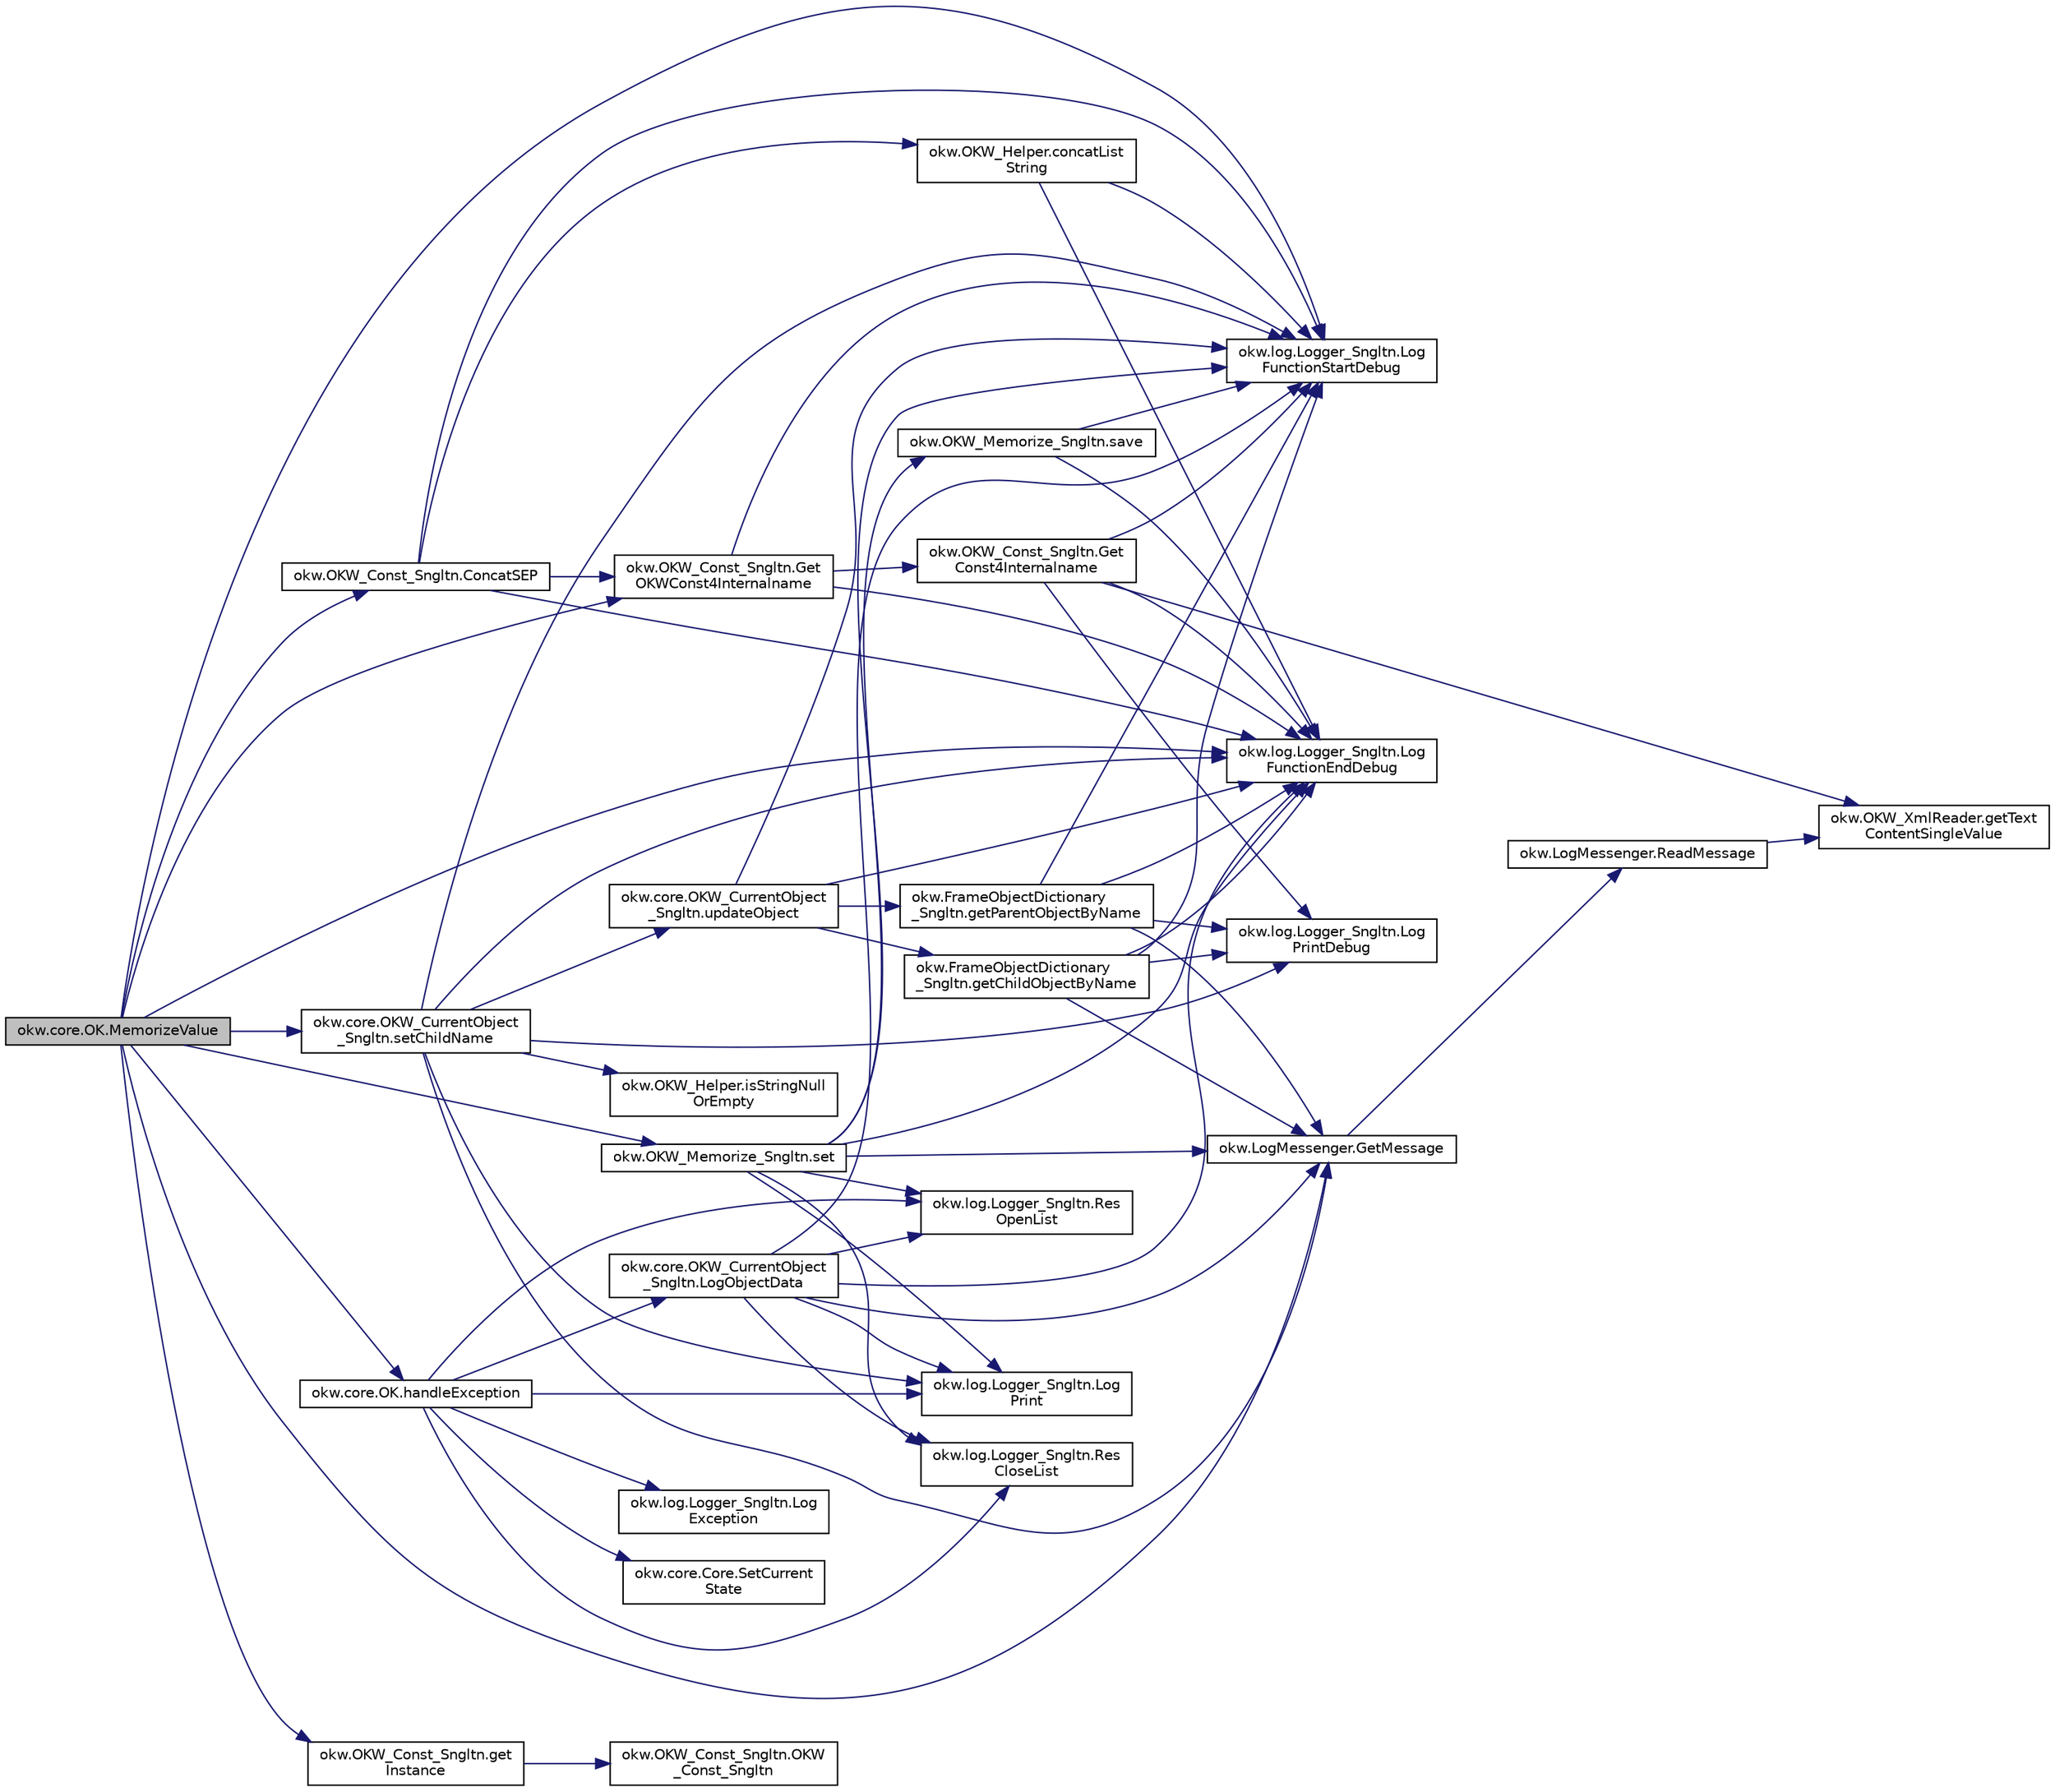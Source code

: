 digraph "okw.core.OK.MemorizeValue"
{
 // INTERACTIVE_SVG=YES
 // LATEX_PDF_SIZE
  edge [fontname="Helvetica",fontsize="10",labelfontname="Helvetica",labelfontsize="10"];
  node [fontname="Helvetica",fontsize="10",shape=record];
  rankdir="LR";
  Node642 [label="okw.core.OK.MemorizeValue",height=0.2,width=0.4,color="black", fillcolor="grey75", style="filled", fontcolor="black",tooltip="Merkt sich den Standartwert eines Objekts."];
  Node642 -> Node643 [color="midnightblue",fontsize="10",style="solid",fontname="Helvetica"];
  Node643 [label="okw.log.Logger_Sngltn.Log\lFunctionStartDebug",height=0.2,width=0.4,color="black", fillcolor="white", style="filled",URL="$classokw_1_1log_1_1_logger___sngltn.html#a2d4c3d22d2a52b92873ee2f3853d9c42",tooltip="LogFunctionStartDebug:"];
  Node642 -> Node644 [color="midnightblue",fontsize="10",style="solid",fontname="Helvetica"];
  Node644 [label="okw.OKW_Const_Sngltn.get\lInstance",height=0.2,width=0.4,color="black", fillcolor="white", style="filled",URL="$classokw_1_1_o_k_w___const___sngltn.html#afdb8f095b58cbd870dbb8eb353e3b0bf",tooltip="Holt die einzige Instanz dieser Klasse."];
  Node644 -> Node645 [color="midnightblue",fontsize="10",style="solid",fontname="Helvetica"];
  Node645 [label="okw.OKW_Const_Sngltn.OKW\l_Const_Sngltn",height=0.2,width=0.4,color="black", fillcolor="white", style="filled",URL="$classokw_1_1_o_k_w___const___sngltn.html#a8404c43fc549df30d37c369c7d6e89ae",tooltip="Privater Konstruktor ohne Parameter im Entwurfsmuster Singelton initialisiert die Klasse OKW_Const."];
  Node642 -> Node646 [color="midnightblue",fontsize="10",style="solid",fontname="Helvetica"];
  Node646 [label="okw.OKW_Const_Sngltn.Get\lOKWConst4Internalname",height=0.2,width=0.4,color="black", fillcolor="white", style="filled",URL="$classokw_1_1_o_k_w___const___sngltn.html#a02c05c79f7ea6e862a81a64ce23941fd",tooltip="Methode ermittelt für Internalname und der aktuell eingestellten Sprache den Wert für OKWConst."];
  Node646 -> Node643 [color="midnightblue",fontsize="10",style="solid",fontname="Helvetica"];
  Node646 -> Node647 [color="midnightblue",fontsize="10",style="solid",fontname="Helvetica"];
  Node647 [label="okw.OKW_Const_Sngltn.Get\lConst4Internalname",height=0.2,width=0.4,color="black", fillcolor="white", style="filled",URL="$classokw_1_1_o_k_w___const___sngltn.html#a51cde06bf07e855ba4d69ff36b9a27f7",tooltip="Methode ermittelt für Internalname und der aktuell eingestellten Sprache den Wert für Const."];
  Node647 -> Node643 [color="midnightblue",fontsize="10",style="solid",fontname="Helvetica"];
  Node647 -> Node648 [color="midnightblue",fontsize="10",style="solid",fontname="Helvetica"];
  Node648 [label="okw.log.Logger_Sngltn.Log\lPrintDebug",height=0.2,width=0.4,color="black", fillcolor="white", style="filled",URL="$classokw_1_1log_1_1_logger___sngltn.html#a313f97c79ba4662d9daaf7f537dd02f4",tooltip="Loggt eine Nachricht."];
  Node647 -> Node649 [color="midnightblue",fontsize="10",style="solid",fontname="Helvetica"];
  Node649 [label="okw.OKW_XmlReader.getText\lContentSingleValue",height=0.2,width=0.4,color="black", fillcolor="white", style="filled",URL="$classokw_1_1_o_k_w___xml_reader.html#ab920b5335a2e1429c14cc5f8e79f39eb",tooltip="Lies den TextContent eines Tag."];
  Node647 -> Node650 [color="midnightblue",fontsize="10",style="solid",fontname="Helvetica"];
  Node650 [label="okw.log.Logger_Sngltn.Log\lFunctionEndDebug",height=0.2,width=0.4,color="black", fillcolor="white", style="filled",URL="$classokw_1_1log_1_1_logger___sngltn.html#a91b192a4e0381f6d02b791693d0fab84",tooltip="LogFunctionEndDebug:"];
  Node646 -> Node650 [color="midnightblue",fontsize="10",style="solid",fontname="Helvetica"];
  Node642 -> Node651 [color="midnightblue",fontsize="10",style="solid",fontname="Helvetica"];
  Node651 [label="okw.LogMessenger.GetMessage",height=0.2,width=0.4,color="black", fillcolor="white", style="filled",URL="$classokw_1_1_log_messenger.html#af225d1f037d47b3b085175c09d78bdd2",tooltip="Holt die Log-Meldung für MethodeNmae/Textkey ohne weitere Parameter."];
  Node651 -> Node652 [color="midnightblue",fontsize="10",style="solid",fontname="Helvetica"];
  Node652 [label="okw.LogMessenger.ReadMessage",height=0.2,width=0.4,color="black", fillcolor="white", style="filled",URL="$classokw_1_1_log_messenger.html#a530cd6ab82ec82a04206a2e976ec06e3",tooltip="Interne Kernfunktion holt die Log-Meldung mit Platzhaltern aus der XML-Datei."];
  Node652 -> Node649 [color="midnightblue",fontsize="10",style="solid",fontname="Helvetica"];
  Node642 -> Node653 [color="midnightblue",fontsize="10",style="solid",fontname="Helvetica"];
  Node653 [label="okw.core.OKW_CurrentObject\l_Sngltn.setChildName",height=0.2,width=0.4,color="black", fillcolor="white", style="filled",URL="$classokw_1_1core_1_1_o_k_w___current_object___sngltn.html#a461fa1ff29f4bc4a9798707ea7b71849",tooltip="Setzt das Kindobjekt."];
  Node653 -> Node643 [color="midnightblue",fontsize="10",style="solid",fontname="Helvetica"];
  Node653 -> Node648 [color="midnightblue",fontsize="10",style="solid",fontname="Helvetica"];
  Node653 -> Node651 [color="midnightblue",fontsize="10",style="solid",fontname="Helvetica"];
  Node653 -> Node654 [color="midnightblue",fontsize="10",style="solid",fontname="Helvetica"];
  Node654 [label="okw.OKW_Helper.isStringNull\lOrEmpty",height=0.2,width=0.4,color="black", fillcolor="white", style="filled",URL="$classokw_1_1_o_k_w___helper.html#a3a7ba0f42b29adf70574830688e72e4a",tooltip="Prüft ob der gegeben String fpsStrin null oder leer (\"\") ist."];
  Node653 -> Node655 [color="midnightblue",fontsize="10",style="solid",fontname="Helvetica"];
  Node655 [label="okw.log.Logger_Sngltn.Log\lPrint",height=0.2,width=0.4,color="black", fillcolor="white", style="filled",URL="$classokw_1_1log_1_1_logger___sngltn.html#a8ebceaddd6cc6963ddb8e08c72ea808c",tooltip="LogPrint Function: Prints the values of expressions to the results file."];
  Node653 -> Node656 [color="midnightblue",fontsize="10",style="solid",fontname="Helvetica"];
  Node656 [label="okw.core.OKW_CurrentObject\l_Sngltn.updateObject",height=0.2,width=0.4,color="black", fillcolor="white", style="filled",URL="$classokw_1_1core_1_1_o_k_w___current_object___sngltn.html#a51204f2563ba8defb737da6653705819",tooltip="Methode aktualisert zwei Werte:"];
  Node656 -> Node643 [color="midnightblue",fontsize="10",style="solid",fontname="Helvetica"];
  Node656 -> Node657 [color="midnightblue",fontsize="10",style="solid",fontname="Helvetica"];
  Node657 [label="okw.FrameObjectDictionary\l_Sngltn.getParentObjectByName",height=0.2,width=0.4,color="black", fillcolor="white", style="filled",URL="$classokw_1_1_frame_object_dictionary___sngltn.html#aeec07d71cbebe71ec3ec4d27e86d6c5c",tooltip="Die Methode liefert das Frame-Object des gegebenen FN eines Fensterobjektes zurück."];
  Node657 -> Node643 [color="midnightblue",fontsize="10",style="solid",fontname="Helvetica"];
  Node657 -> Node648 [color="midnightblue",fontsize="10",style="solid",fontname="Helvetica"];
  Node657 -> Node651 [color="midnightblue",fontsize="10",style="solid",fontname="Helvetica"];
  Node657 -> Node650 [color="midnightblue",fontsize="10",style="solid",fontname="Helvetica"];
  Node656 -> Node658 [color="midnightblue",fontsize="10",style="solid",fontname="Helvetica"];
  Node658 [label="okw.FrameObjectDictionary\l_Sngltn.getChildObjectByName",height=0.2,width=0.4,color="black", fillcolor="white", style="filled",URL="$classokw_1_1_frame_object_dictionary___sngltn.html#a0a71734828093357dfc88b5fa242e361",tooltip="Die Methode liefert das Objekt des gegebenen Kindobjekttests zurück."];
  Node658 -> Node643 [color="midnightblue",fontsize="10",style="solid",fontname="Helvetica"];
  Node658 -> Node648 [color="midnightblue",fontsize="10",style="solid",fontname="Helvetica"];
  Node658 -> Node651 [color="midnightblue",fontsize="10",style="solid",fontname="Helvetica"];
  Node658 -> Node650 [color="midnightblue",fontsize="10",style="solid",fontname="Helvetica"];
  Node656 -> Node650 [color="midnightblue",fontsize="10",style="solid",fontname="Helvetica"];
  Node653 -> Node650 [color="midnightblue",fontsize="10",style="solid",fontname="Helvetica"];
  Node642 -> Node659 [color="midnightblue",fontsize="10",style="solid",fontname="Helvetica"];
  Node659 [label="okw.OKW_Const_Sngltn.ConcatSEP",height=0.2,width=0.4,color="black", fillcolor="white", style="filled",URL="$classokw_1_1_o_k_w___const___sngltn.html#a8002f97f9fc96fbb3cfdbe04351e23b4",tooltip="Methode verbindet die einzelne Strings eines List<Strings> zu einem string und trennt diese mit der K..."];
  Node659 -> Node643 [color="midnightblue",fontsize="10",style="solid",fontname="Helvetica"];
  Node659 -> Node660 [color="midnightblue",fontsize="10",style="solid",fontname="Helvetica"];
  Node660 [label="okw.OKW_Helper.concatList\lString",height=0.2,width=0.4,color="black", fillcolor="white", style="filled",URL="$classokw_1_1_o_k_w___helper.html#ac27bd4b709ec8ac0c87afb72ff7d12f9",tooltip="Wandelt List<String> in einen String um und trennt die Werte durch das vorgegebene Trennzeichen vonei..."];
  Node660 -> Node643 [color="midnightblue",fontsize="10",style="solid",fontname="Helvetica"];
  Node660 -> Node650 [color="midnightblue",fontsize="10",style="solid",fontname="Helvetica"];
  Node659 -> Node646 [color="midnightblue",fontsize="10",style="solid",fontname="Helvetica"];
  Node659 -> Node650 [color="midnightblue",fontsize="10",style="solid",fontname="Helvetica"];
  Node642 -> Node661 [color="midnightblue",fontsize="10",style="solid",fontname="Helvetica"];
  Node661 [label="okw.OKW_Memorize_Sngltn.set",height=0.2,width=0.4,color="black", fillcolor="white", style="filled",URL="$classokw_1_1_o_k_w___memorize___sngltn.html#a77acdbf6b56b381439a16f96b54e6fbd",tooltip="Setzt/Merkt sich das MemKey/Value-Paar."];
  Node661 -> Node643 [color="midnightblue",fontsize="10",style="solid",fontname="Helvetica"];
  Node661 -> Node651 [color="midnightblue",fontsize="10",style="solid",fontname="Helvetica"];
  Node661 -> Node662 [color="midnightblue",fontsize="10",style="solid",fontname="Helvetica"];
  Node662 [label="okw.log.Logger_Sngltn.Res\lOpenList",height=0.2,width=0.4,color="black", fillcolor="white", style="filled",URL="$classokw_1_1log_1_1_logger___sngltn.html#ab4fc711bb4c754f251372ff3b14ab9c9",tooltip="Creates a new hierarchical level in the results file."];
  Node661 -> Node655 [color="midnightblue",fontsize="10",style="solid",fontname="Helvetica"];
  Node661 -> Node663 [color="midnightblue",fontsize="10",style="solid",fontname="Helvetica"];
  Node663 [label="okw.log.Logger_Sngltn.Res\lCloseList",height=0.2,width=0.4,color="black", fillcolor="white", style="filled",URL="$classokw_1_1log_1_1_logger___sngltn.html#a9b54104f7e0b4c0a473877b19dfaed56",tooltip="Closes a hierarchical level in the results file that was opened with ResOpenList."];
  Node661 -> Node664 [color="midnightblue",fontsize="10",style="solid",fontname="Helvetica"];
  Node664 [label="okw.OKW_Memorize_Sngltn.save",height=0.2,width=0.4,color="black", fillcolor="white", style="filled",URL="$classokw_1_1_o_k_w___memorize___sngltn.html#a3ff14b0c6e596369e1437c59888a104f",tooltip="Liest die Werte der Klasse OKW_Memorize aus einer Datei, gegeben in OKW.OKW_Ini.Xml_Ini_xml,..."];
  Node664 -> Node643 [color="midnightblue",fontsize="10",style="solid",fontname="Helvetica"];
  Node664 -> Node650 [color="midnightblue",fontsize="10",style="solid",fontname="Helvetica"];
  Node661 -> Node650 [color="midnightblue",fontsize="10",style="solid",fontname="Helvetica"];
  Node642 -> Node665 [color="midnightblue",fontsize="10",style="solid",fontname="Helvetica"];
  Node665 [label="okw.core.OK.handleException",height=0.2,width=0.4,color="black", fillcolor="white", style="filled",URL="$classokw_1_1core_1_1_o_k.html#a5a6db6a457bcb71c893f5d4eb615b2b7",tooltip="Zentrale Exception-Behandlung."];
  Node665 -> Node655 [color="midnightblue",fontsize="10",style="solid",fontname="Helvetica"];
  Node665 -> Node666 [color="midnightblue",fontsize="10",style="solid",fontname="Helvetica"];
  Node666 [label="okw.log.Logger_Sngltn.Log\lException",height=0.2,width=0.4,color="black", fillcolor="white", style="filled",URL="$classokw_1_1log_1_1_logger___sngltn.html#aa29d396a2b9df1ac57079d777c548181",tooltip="LogException Function: Logs a Script Exception to the results file."];
  Node665 -> Node662 [color="midnightblue",fontsize="10",style="solid",fontname="Helvetica"];
  Node665 -> Node663 [color="midnightblue",fontsize="10",style="solid",fontname="Helvetica"];
  Node665 -> Node667 [color="midnightblue",fontsize="10",style="solid",fontname="Helvetica"];
  Node667 [label="okw.core.OKW_CurrentObject\l_Sngltn.LogObjectData",height=0.2,width=0.4,color="black", fillcolor="white", style="filled",URL="$classokw_1_1core_1_1_o_k_w___current_object___sngltn.html#a01b48f2c86a2f91909143ee9063dfd86",tooltip="Methode gibt alle wichtigen Informationen zum aktuellen Objekt aus."];
  Node667 -> Node643 [color="midnightblue",fontsize="10",style="solid",fontname="Helvetica"];
  Node667 -> Node662 [color="midnightblue",fontsize="10",style="solid",fontname="Helvetica"];
  Node667 -> Node655 [color="midnightblue",fontsize="10",style="solid",fontname="Helvetica"];
  Node667 -> Node651 [color="midnightblue",fontsize="10",style="solid",fontname="Helvetica"];
  Node667 -> Node663 [color="midnightblue",fontsize="10",style="solid",fontname="Helvetica"];
  Node667 -> Node650 [color="midnightblue",fontsize="10",style="solid",fontname="Helvetica"];
  Node665 -> Node668 [color="midnightblue",fontsize="10",style="solid",fontname="Helvetica"];
  Node668 [label="okw.core.Core.SetCurrent\lState",height=0.2,width=0.4,color="black", fillcolor="white", style="filled",URL="$classokw_1_1core_1_1_core.html#aafe6e3d88e810dabf350b37058d4af97",tooltip="Setter zum Setzen des aktuellen Zustandes."];
  Node642 -> Node650 [color="midnightblue",fontsize="10",style="solid",fontname="Helvetica"];
}
